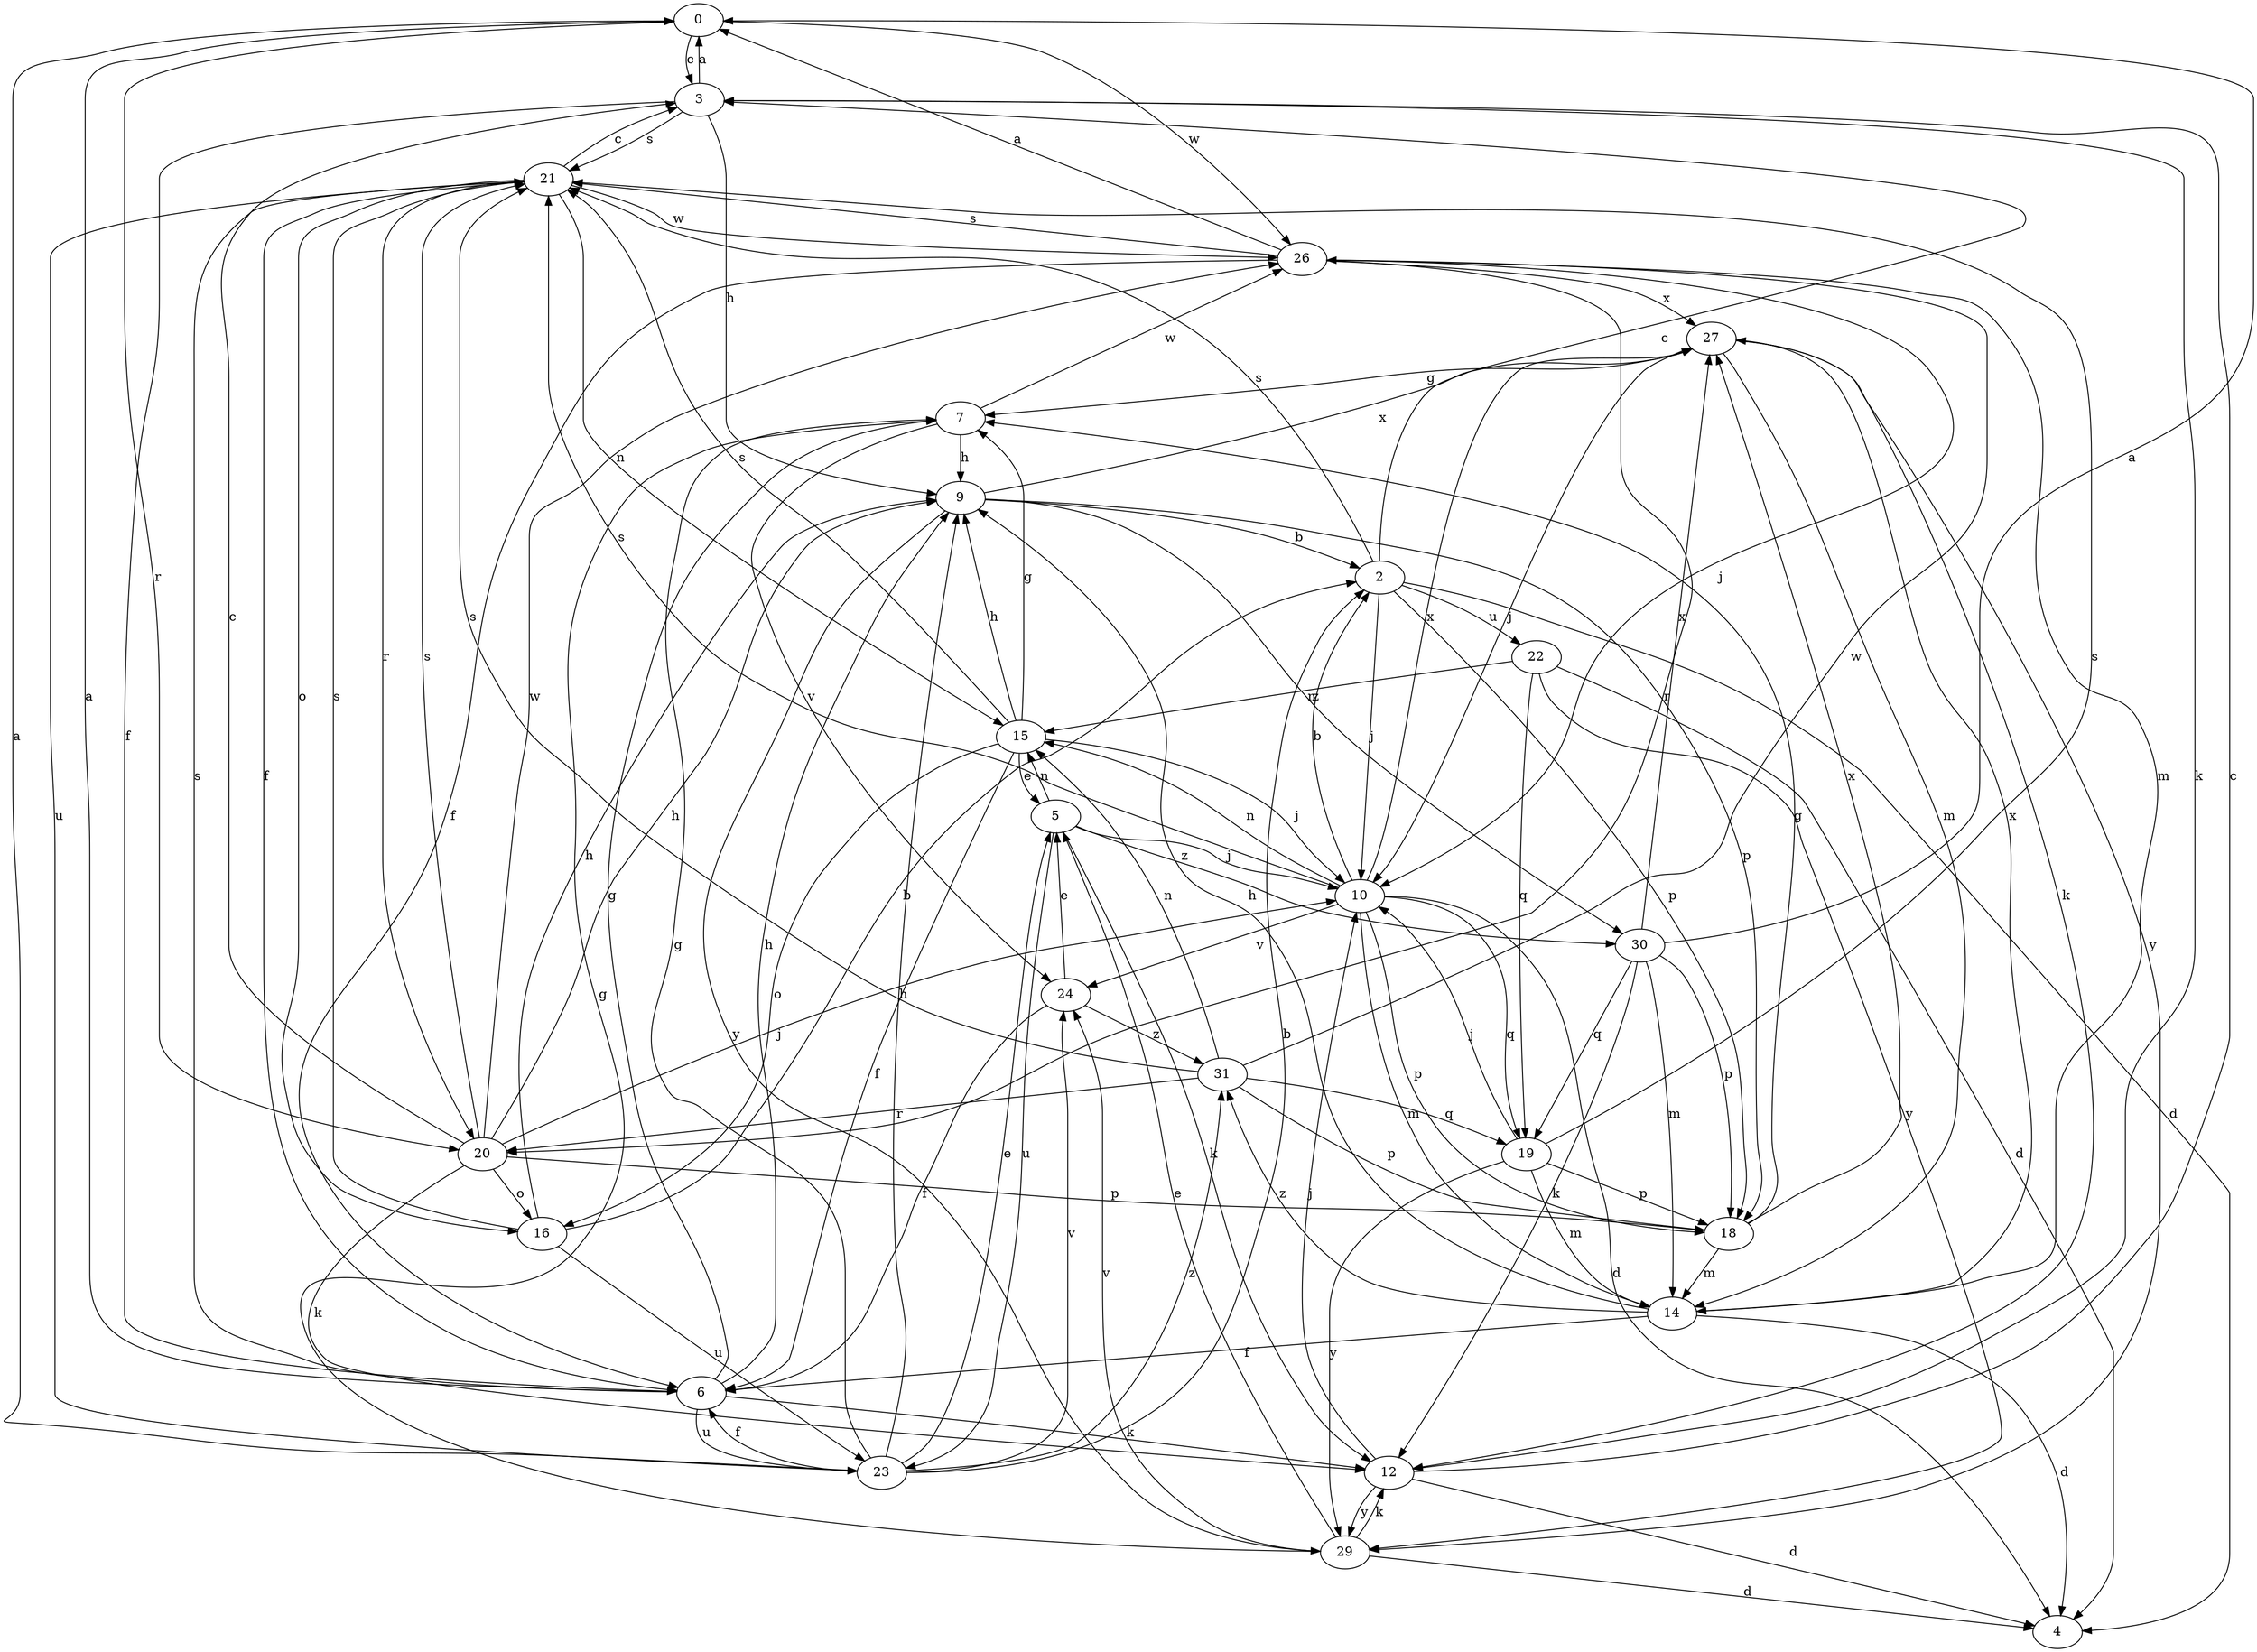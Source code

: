 strict digraph  {
0;
2;
3;
4;
5;
6;
7;
9;
10;
12;
14;
15;
16;
18;
19;
20;
21;
22;
23;
24;
26;
27;
29;
30;
31;
0 -> 3  [label=c];
0 -> 20  [label=r];
0 -> 26  [label=w];
2 -> 3  [label=c];
2 -> 4  [label=d];
2 -> 10  [label=j];
2 -> 18  [label=p];
2 -> 21  [label=s];
2 -> 22  [label=u];
3 -> 0  [label=a];
3 -> 6  [label=f];
3 -> 9  [label=h];
3 -> 12  [label=k];
3 -> 21  [label=s];
5 -> 10  [label=j];
5 -> 12  [label=k];
5 -> 15  [label=n];
5 -> 23  [label=u];
5 -> 30  [label=z];
6 -> 0  [label=a];
6 -> 7  [label=g];
6 -> 9  [label=h];
6 -> 12  [label=k];
6 -> 21  [label=s];
6 -> 23  [label=u];
7 -> 9  [label=h];
7 -> 24  [label=v];
7 -> 26  [label=w];
9 -> 2  [label=b];
9 -> 18  [label=p];
9 -> 27  [label=x];
9 -> 29  [label=y];
9 -> 30  [label=z];
10 -> 2  [label=b];
10 -> 4  [label=d];
10 -> 14  [label=m];
10 -> 15  [label=n];
10 -> 18  [label=p];
10 -> 19  [label=q];
10 -> 21  [label=s];
10 -> 24  [label=v];
10 -> 27  [label=x];
12 -> 3  [label=c];
12 -> 4  [label=d];
12 -> 10  [label=j];
12 -> 29  [label=y];
14 -> 4  [label=d];
14 -> 6  [label=f];
14 -> 9  [label=h];
14 -> 27  [label=x];
14 -> 31  [label=z];
15 -> 5  [label=e];
15 -> 6  [label=f];
15 -> 7  [label=g];
15 -> 9  [label=h];
15 -> 10  [label=j];
15 -> 16  [label=o];
15 -> 21  [label=s];
16 -> 2  [label=b];
16 -> 9  [label=h];
16 -> 21  [label=s];
16 -> 23  [label=u];
18 -> 7  [label=g];
18 -> 14  [label=m];
18 -> 27  [label=x];
19 -> 10  [label=j];
19 -> 14  [label=m];
19 -> 18  [label=p];
19 -> 21  [label=s];
19 -> 29  [label=y];
20 -> 3  [label=c];
20 -> 9  [label=h];
20 -> 10  [label=j];
20 -> 12  [label=k];
20 -> 16  [label=o];
20 -> 18  [label=p];
20 -> 21  [label=s];
20 -> 26  [label=w];
21 -> 3  [label=c];
21 -> 6  [label=f];
21 -> 15  [label=n];
21 -> 16  [label=o];
21 -> 20  [label=r];
21 -> 23  [label=u];
21 -> 26  [label=w];
22 -> 4  [label=d];
22 -> 15  [label=n];
22 -> 19  [label=q];
22 -> 29  [label=y];
23 -> 0  [label=a];
23 -> 2  [label=b];
23 -> 5  [label=e];
23 -> 6  [label=f];
23 -> 7  [label=g];
23 -> 9  [label=h];
23 -> 24  [label=v];
23 -> 31  [label=z];
24 -> 5  [label=e];
24 -> 6  [label=f];
24 -> 31  [label=z];
26 -> 0  [label=a];
26 -> 6  [label=f];
26 -> 10  [label=j];
26 -> 14  [label=m];
26 -> 20  [label=r];
26 -> 21  [label=s];
26 -> 27  [label=x];
27 -> 7  [label=g];
27 -> 10  [label=j];
27 -> 12  [label=k];
27 -> 14  [label=m];
27 -> 29  [label=y];
29 -> 4  [label=d];
29 -> 5  [label=e];
29 -> 7  [label=g];
29 -> 12  [label=k];
29 -> 24  [label=v];
30 -> 0  [label=a];
30 -> 12  [label=k];
30 -> 14  [label=m];
30 -> 18  [label=p];
30 -> 19  [label=q];
30 -> 27  [label=x];
31 -> 15  [label=n];
31 -> 18  [label=p];
31 -> 19  [label=q];
31 -> 20  [label=r];
31 -> 21  [label=s];
31 -> 26  [label=w];
}
